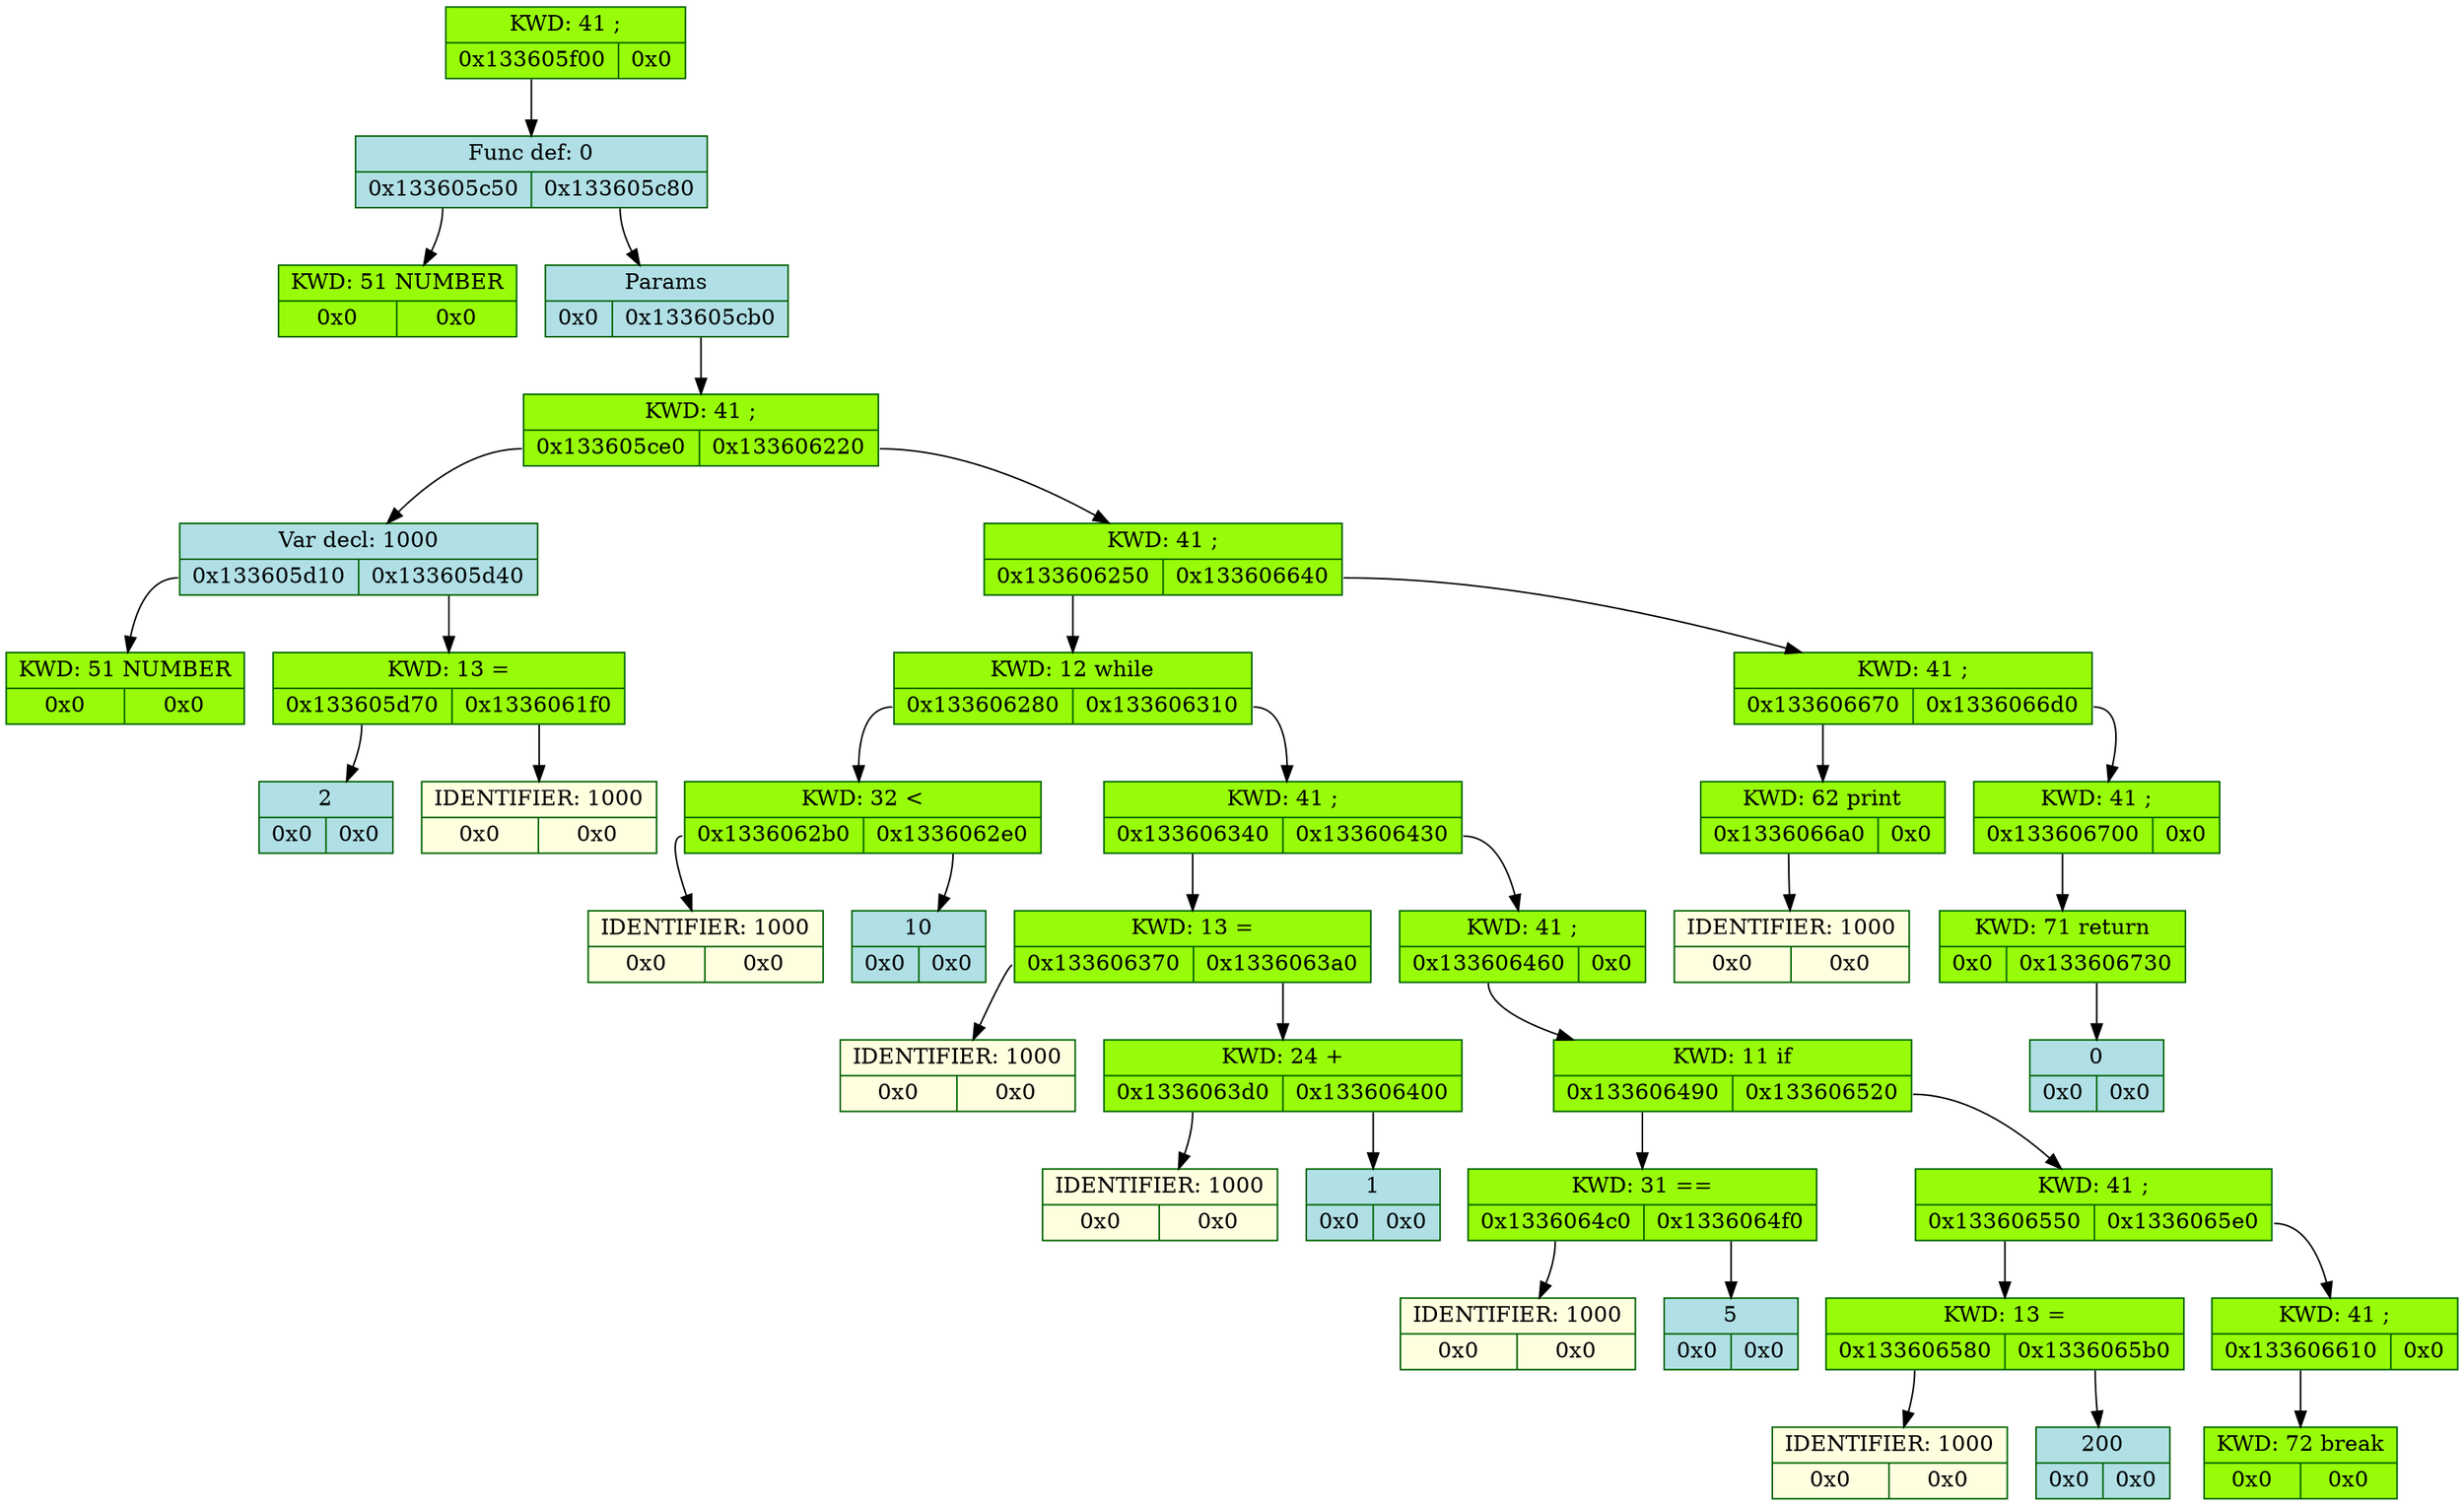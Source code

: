 digraph D{
	rankdir = TB

	node_5156921216 [color = "darkgreen", style = "filled", shape = "record", fillcolor = "#98FB9" label = "{KWD: 41 ;  | {<fl5156921216> 0x133605f00 | <fr5156921216> 0x0}}"]
	node_5156921216: <fl5156921216> -> node_5156921088 [color = "black", arrowhead = "normal", label = ""]
	node_5156921088 [color = "darkgreen", style = "filled", shape = "record", fillcolor = "#B0E0E6" label = "{Func def: 0  | {<fl5156921088> 0x133605c50 | <fr5156921088> 0x133605c80}}"]
	node_5156921088: <fl5156921088> -> node_5156920400 [color = "black", arrowhead = "normal", label = ""]
	node_5156920400 [color = "darkgreen", style = "filled", shape = "record", fillcolor = "#98FB9" label = "{KWD: 51 NUMBER  | {<fl5156920400> 0x0 | <fr5156920400> 0x0}}"]
	node_5156921088: <fr5156921088> -> node_5156920448 [color = "black", arrowhead = "normal", label = ""]
	node_5156920448 [color = "darkgreen", style = "filled", shape = "record", fillcolor = "#B0E0E6" label = "{Params  | {<fl5156920448> 0x0 | <fr5156920448> 0x133605cb0}}"]
	node_5156920448: <fr5156920448> -> node_5156920496 [color = "black", arrowhead = "normal", label = ""]
	node_5156920496 [color = "darkgreen", style = "filled", shape = "record", fillcolor = "#98FB9" label = "{KWD: 41 ;  | {<fl5156920496> 0x133605ce0 | <fr5156920496> 0x133606220}}"]
	node_5156920496: <fl5156920496> -> node_5156920544 [color = "black", arrowhead = "normal", label = ""]
	node_5156920544 [color = "darkgreen", style = "filled", shape = "record", fillcolor = "#B0E0E6" label = "{Var decl: 1000 | {<fl5156920544> 0x133605d10 | <fr5156920544> 0x133605d40}}"]
	node_5156920544: <fl5156920544> -> node_5156920592 [color = "black", arrowhead = "normal", label = ""]
	node_5156920592 [color = "darkgreen", style = "filled", shape = "record", fillcolor = "#98FB9" label = "{KWD: 51 NUMBER  | {<fl5156920592> 0x0 | <fr5156920592> 0x0}}"]
	node_5156920544: <fr5156920544> -> node_5156920640 [color = "black", arrowhead = "normal", label = ""]
	node_5156920640 [color = "darkgreen", style = "filled", shape = "record", fillcolor = "#98FB9" label = "{KWD: 13 =  | {<fl5156920640> 0x133605d70 | <fr5156920640> 0x1336061f0}}"]
	node_5156920640: <fl5156920640> -> node_5156920688 [color = "black", arrowhead = "normal", label = ""]
	node_5156920688 [color = "darkgreen", style = "filled", shape = "record", fillcolor = "#B0E0E6" label = "{2  | {<fl5156920688> 0x0 | <fr5156920688> 0x0}}"]
	node_5156920640: <fr5156920640> -> node_5156921840 [color = "black", arrowhead = "normal", label = ""]
	node_5156921840 [color = "darkgreen", style = "filled", shape = "record", fillcolor = "#FFFFE0" label = "{IDENTIFIER: 1000 | {<fl5156921840> 0x0 | <fr5156921840> 0x0}}"]
	node_5156920496: <fr5156920496> -> node_5156921888 [color = "black", arrowhead = "normal", label = ""]
	node_5156921888 [color = "darkgreen", style = "filled", shape = "record", fillcolor = "#98FB9" label = "{KWD: 41 ;  | {<fl5156921888> 0x133606250 | <fr5156921888> 0x133606640}}"]
	node_5156921888: <fl5156921888> -> node_5156921936 [color = "black", arrowhead = "normal", label = ""]
	node_5156921936 [color = "darkgreen", style = "filled", shape = "record", fillcolor = "#98FB9" label = "{KWD: 12 while  | {<fl5156921936> 0x133606280 | <fr5156921936> 0x133606310}}"]
	node_5156921936: <fl5156921936> -> node_5156921984 [color = "black", arrowhead = "normal", label = ""]
	node_5156921984 [color = "darkgreen", style = "filled", shape = "record", fillcolor = "#98FB9" label = "{KWD: 32 \<  | {<fl5156921984> 0x1336062b0 | <fr5156921984> 0x1336062e0}}"]
	node_5156921984: <fl5156921984> -> node_5156922032 [color = "black", arrowhead = "normal", label = ""]
	node_5156922032 [color = "darkgreen", style = "filled", shape = "record", fillcolor = "#FFFFE0" label = "{IDENTIFIER: 1000 | {<fl5156922032> 0x0 | <fr5156922032> 0x0}}"]
	node_5156921984: <fr5156921984> -> node_5156922080 [color = "black", arrowhead = "normal", label = ""]
	node_5156922080 [color = "darkgreen", style = "filled", shape = "record", fillcolor = "#B0E0E6" label = "{10  | {<fl5156922080> 0x0 | <fr5156922080> 0x0}}"]
	node_5156921936: <fr5156921936> -> node_5156922128 [color = "black", arrowhead = "normal", label = ""]
	node_5156922128 [color = "darkgreen", style = "filled", shape = "record", fillcolor = "#98FB9" label = "{KWD: 41 ;  | {<fl5156922128> 0x133606340 | <fr5156922128> 0x133606430}}"]
	node_5156922128: <fl5156922128> -> node_5156922176 [color = "black", arrowhead = "normal", label = ""]
	node_5156922176 [color = "darkgreen", style = "filled", shape = "record", fillcolor = "#98FB9" label = "{KWD: 13 =  | {<fl5156922176> 0x133606370 | <fr5156922176> 0x1336063a0}}"]
	node_5156922176: <fl5156922176> -> node_5156922224 [color = "black", arrowhead = "normal", label = ""]
	node_5156922224 [color = "darkgreen", style = "filled", shape = "record", fillcolor = "#FFFFE0" label = "{IDENTIFIER: 1000 | {<fl5156922224> 0x0 | <fr5156922224> 0x0}}"]
	node_5156922176: <fr5156922176> -> node_5156922272 [color = "black", arrowhead = "normal", label = ""]
	node_5156922272 [color = "darkgreen", style = "filled", shape = "record", fillcolor = "#98FB9" label = "{KWD: 24 +  | {<fl5156922272> 0x1336063d0 | <fr5156922272> 0x133606400}}"]
	node_5156922272: <fl5156922272> -> node_5156922320 [color = "black", arrowhead = "normal", label = ""]
	node_5156922320 [color = "darkgreen", style = "filled", shape = "record", fillcolor = "#FFFFE0" label = "{IDENTIFIER: 1000 | {<fl5156922320> 0x0 | <fr5156922320> 0x0}}"]
	node_5156922272: <fr5156922272> -> node_5156922368 [color = "black", arrowhead = "normal", label = ""]
	node_5156922368 [color = "darkgreen", style = "filled", shape = "record", fillcolor = "#B0E0E6" label = "{1  | {<fl5156922368> 0x0 | <fr5156922368> 0x0}}"]
	node_5156922128: <fr5156922128> -> node_5156922416 [color = "black", arrowhead = "normal", label = ""]
	node_5156922416 [color = "darkgreen", style = "filled", shape = "record", fillcolor = "#98FB9" label = "{KWD: 41 ;  | {<fl5156922416> 0x133606460 | <fr5156922416> 0x0}}"]
	node_5156922416: <fl5156922416> -> node_5156922464 [color = "black", arrowhead = "normal", label = ""]
	node_5156922464 [color = "darkgreen", style = "filled", shape = "record", fillcolor = "#98FB9" label = "{KWD: 11 if  | {<fl5156922464> 0x133606490 | <fr5156922464> 0x133606520}}"]
	node_5156922464: <fl5156922464> -> node_5156922512 [color = "black", arrowhead = "normal", label = ""]
	node_5156922512 [color = "darkgreen", style = "filled", shape = "record", fillcolor = "#98FB9" label = "{KWD: 31 ==  | {<fl5156922512> 0x1336064c0 | <fr5156922512> 0x1336064f0}}"]
	node_5156922512: <fl5156922512> -> node_5156922560 [color = "black", arrowhead = "normal", label = ""]
	node_5156922560 [color = "darkgreen", style = "filled", shape = "record", fillcolor = "#FFFFE0" label = "{IDENTIFIER: 1000 | {<fl5156922560> 0x0 | <fr5156922560> 0x0}}"]
	node_5156922512: <fr5156922512> -> node_5156922608 [color = "black", arrowhead = "normal", label = ""]
	node_5156922608 [color = "darkgreen", style = "filled", shape = "record", fillcolor = "#B0E0E6" label = "{5  | {<fl5156922608> 0x0 | <fr5156922608> 0x0}}"]
	node_5156922464: <fr5156922464> -> node_5156922656 [color = "black", arrowhead = "normal", label = ""]
	node_5156922656 [color = "darkgreen", style = "filled", shape = "record", fillcolor = "#98FB9" label = "{KWD: 41 ;  | {<fl5156922656> 0x133606550 | <fr5156922656> 0x1336065e0}}"]
	node_5156922656: <fl5156922656> -> node_5156922704 [color = "black", arrowhead = "normal", label = ""]
	node_5156922704 [color = "darkgreen", style = "filled", shape = "record", fillcolor = "#98FB9" label = "{KWD: 13 =  | {<fl5156922704> 0x133606580 | <fr5156922704> 0x1336065b0}}"]
	node_5156922704: <fl5156922704> -> node_5156922752 [color = "black", arrowhead = "normal", label = ""]
	node_5156922752 [color = "darkgreen", style = "filled", shape = "record", fillcolor = "#FFFFE0" label = "{IDENTIFIER: 1000 | {<fl5156922752> 0x0 | <fr5156922752> 0x0}}"]
	node_5156922704: <fr5156922704> -> node_5156922800 [color = "black", arrowhead = "normal", label = ""]
	node_5156922800 [color = "darkgreen", style = "filled", shape = "record", fillcolor = "#B0E0E6" label = "{200  | {<fl5156922800> 0x0 | <fr5156922800> 0x0}}"]
	node_5156922656: <fr5156922656> -> node_5156922848 [color = "black", arrowhead = "normal", label = ""]
	node_5156922848 [color = "darkgreen", style = "filled", shape = "record", fillcolor = "#98FB9" label = "{KWD: 41 ;  | {<fl5156922848> 0x133606610 | <fr5156922848> 0x0}}"]
	node_5156922848: <fl5156922848> -> node_5156922896 [color = "black", arrowhead = "normal", label = ""]
	node_5156922896 [color = "darkgreen", style = "filled", shape = "record", fillcolor = "#98FB9" label = "{KWD: 72 break  | {<fl5156922896> 0x0 | <fr5156922896> 0x0}}"]
	node_5156921888: <fr5156921888> -> node_5156922944 [color = "black", arrowhead = "normal", label = ""]
	node_5156922944 [color = "darkgreen", style = "filled", shape = "record", fillcolor = "#98FB9" label = "{KWD: 41 ;  | {<fl5156922944> 0x133606670 | <fr5156922944> 0x1336066d0}}"]
	node_5156922944: <fl5156922944> -> node_5156922992 [color = "black", arrowhead = "normal", label = ""]
	node_5156922992 [color = "darkgreen", style = "filled", shape = "record", fillcolor = "#98FB9" label = "{KWD: 62 print  | {<fl5156922992> 0x1336066a0 | <fr5156922992> 0x0}}"]
	node_5156922992: <fl5156922992> -> node_5156923040 [color = "black", arrowhead = "normal", label = ""]
	node_5156923040 [color = "darkgreen", style = "filled", shape = "record", fillcolor = "#FFFFE0" label = "{IDENTIFIER: 1000 | {<fl5156923040> 0x0 | <fr5156923040> 0x0}}"]
	node_5156922944: <fr5156922944> -> node_5156923088 [color = "black", arrowhead = "normal", label = ""]
	node_5156923088 [color = "darkgreen", style = "filled", shape = "record", fillcolor = "#98FB9" label = "{KWD: 41 ;  | {<fl5156923088> 0x133606700 | <fr5156923088> 0x0}}"]
	node_5156923088: <fl5156923088> -> node_5156923136 [color = "black", arrowhead = "normal", label = ""]
	node_5156923136 [color = "darkgreen", style = "filled", shape = "record", fillcolor = "#98FB9" label = "{KWD: 71 return  | {<fl5156923136> 0x0 | <fr5156923136> 0x133606730}}"]
	node_5156923136: <fr5156923136> -> node_5156923184 [color = "black", arrowhead = "normal", label = ""]
	node_5156923184 [color = "darkgreen", style = "filled", shape = "record", fillcolor = "#B0E0E6" label = "{0  | {<fl5156923184> 0x0 | <fr5156923184> 0x0}}"]
}